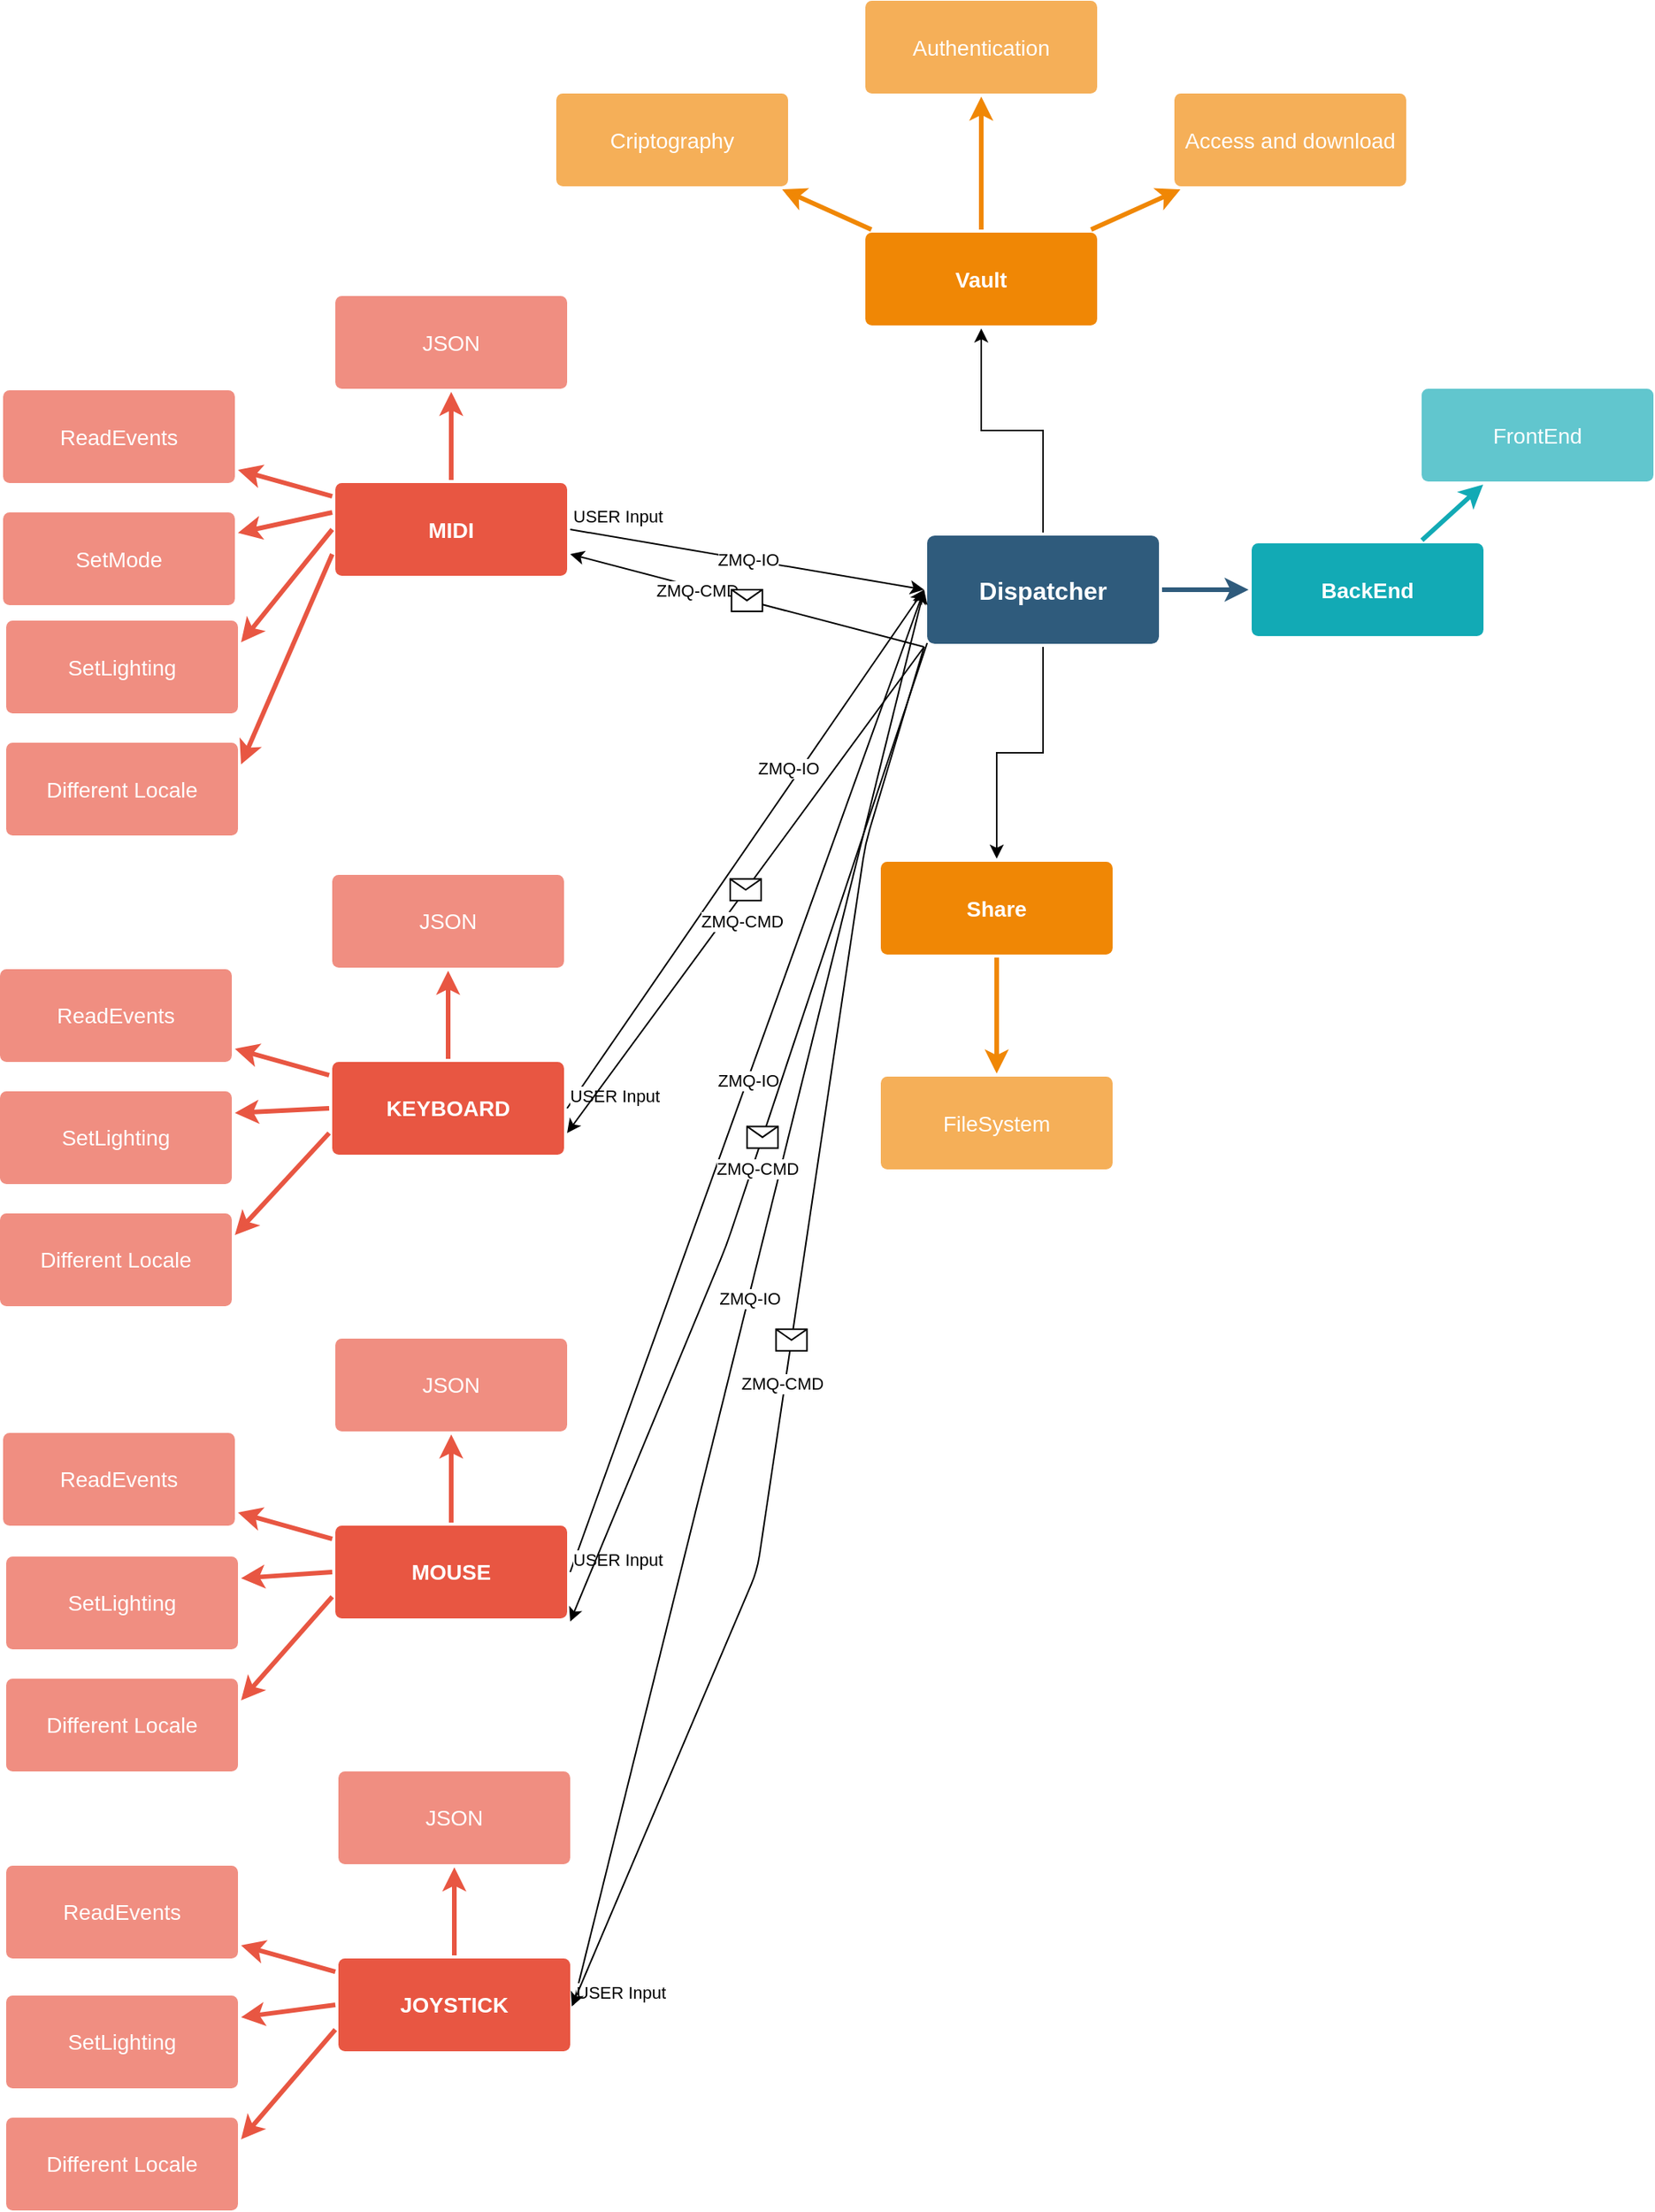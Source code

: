 <mxfile version="14.6.13" type="device"><diagram id="6a731a19-8d31-9384-78a2-239565b7b9f0" name="Page-1"><mxGraphModel dx="2271" dy="817" grid="1" gridSize="10" guides="1" tooltips="1" connect="1" arrows="1" fold="1" page="1" pageScale="1" pageWidth="1169" pageHeight="827" background="#ffffff" math="0" shadow="0"><root><mxCell id="0"/><mxCell id="1" parent="0"/><mxCell id="1746" value="" style="edgeStyle=none;rounded=0;jumpStyle=none;html=1;shadow=0;labelBackgroundColor=none;startArrow=none;startFill=0;endArrow=classic;endFill=1;jettySize=auto;orthogonalLoop=1;strokeColor=#2F5B7C;strokeWidth=3;fontFamily=Helvetica;fontSize=16;fontColor=#23445D;spacing=5;" parent="1" source="1749" target="1771" edge="1"><mxGeometry relative="1" as="geometry"/></mxCell><mxCell id="hfxsvpwYoOtFmAZEk8l7-1839" style="edgeStyle=orthogonalEdgeStyle;rounded=0;orthogonalLoop=1;jettySize=auto;html=1;" edge="1" parent="1" source="1749" target="hfxsvpwYoOtFmAZEk8l7-1786"><mxGeometry relative="1" as="geometry"/></mxCell><mxCell id="hfxsvpwYoOtFmAZEk8l7-1840" style="edgeStyle=orthogonalEdgeStyle;rounded=0;orthogonalLoop=1;jettySize=auto;html=1;" edge="1" parent="1" source="1749" target="1764"><mxGeometry relative="1" as="geometry"/></mxCell><mxCell id="1749" value="Dispatcher" style="rounded=1;whiteSpace=wrap;html=1;shadow=0;labelBackgroundColor=none;strokeColor=none;strokeWidth=3;fillColor=#2F5B7C;fontFamily=Helvetica;fontSize=16;fontColor=#FFFFFF;align=center;fontStyle=1;spacing=5;arcSize=7;perimeterSpacing=2;" parent="1" vertex="1"><mxGeometry x="600" y="380.5" width="150" height="70" as="geometry"/></mxCell><mxCell id="1764" value="Vault" style="rounded=1;whiteSpace=wrap;html=1;shadow=0;labelBackgroundColor=none;strokeColor=none;strokeWidth=3;fillColor=#F08705;fontFamily=Helvetica;fontSize=14;fontColor=#FFFFFF;align=center;spacing=5;fontStyle=1;arcSize=7;perimeterSpacing=2;" parent="1" vertex="1"><mxGeometry x="560" y="184.5" width="150" height="60" as="geometry"/></mxCell><mxCell id="1765" value="Access and download" style="rounded=1;whiteSpace=wrap;html=1;shadow=0;labelBackgroundColor=none;strokeColor=none;strokeWidth=3;fillColor=#f5af58;fontFamily=Helvetica;fontSize=14;fontColor=#FFFFFF;align=center;spacing=5;arcSize=7;perimeterSpacing=2;" parent="1" vertex="1"><mxGeometry x="760" y="94.5" width="150" height="60" as="geometry"/></mxCell><mxCell id="1766" value="" style="edgeStyle=none;rounded=0;jumpStyle=none;html=1;shadow=0;labelBackgroundColor=none;startArrow=none;startFill=0;endArrow=classic;endFill=1;jettySize=auto;orthogonalLoop=1;strokeColor=#F08705;strokeWidth=3;fontFamily=Helvetica;fontSize=14;fontColor=#FFFFFF;spacing=5;" parent="1" source="1764" target="1765" edge="1"><mxGeometry relative="1" as="geometry"/></mxCell><mxCell id="1767" value="Authentication" style="rounded=1;whiteSpace=wrap;html=1;shadow=0;labelBackgroundColor=none;strokeColor=none;strokeWidth=3;fillColor=#f5af58;fontFamily=Helvetica;fontSize=14;fontColor=#FFFFFF;align=center;spacing=5;arcSize=7;perimeterSpacing=2;" parent="1" vertex="1"><mxGeometry x="560" y="34.5" width="150" height="60" as="geometry"/></mxCell><mxCell id="1768" value="" style="edgeStyle=none;rounded=0;jumpStyle=none;html=1;shadow=0;labelBackgroundColor=none;startArrow=none;startFill=0;endArrow=classic;endFill=1;jettySize=auto;orthogonalLoop=1;strokeColor=#F08705;strokeWidth=3;fontFamily=Helvetica;fontSize=14;fontColor=#FFFFFF;spacing=5;" parent="1" source="1764" target="1767" edge="1"><mxGeometry relative="1" as="geometry"/></mxCell><mxCell id="1769" value="Criptography" style="rounded=1;whiteSpace=wrap;html=1;shadow=0;labelBackgroundColor=none;strokeColor=none;strokeWidth=3;fillColor=#f5af58;fontFamily=Helvetica;fontSize=14;fontColor=#FFFFFF;align=center;spacing=5;arcSize=7;perimeterSpacing=2;" parent="1" vertex="1"><mxGeometry x="360" y="94.5" width="150" height="60" as="geometry"/></mxCell><mxCell id="1770" value="" style="edgeStyle=none;rounded=0;jumpStyle=none;html=1;shadow=0;labelBackgroundColor=none;startArrow=none;startFill=0;endArrow=classic;endFill=1;jettySize=auto;orthogonalLoop=1;strokeColor=#F08705;strokeWidth=3;fontFamily=Helvetica;fontSize=14;fontColor=#FFFFFF;spacing=5;" parent="1" source="1764" target="1769" edge="1"><mxGeometry relative="1" as="geometry"/></mxCell><mxCell id="1771" value="BackEnd" style="rounded=1;whiteSpace=wrap;html=1;shadow=0;labelBackgroundColor=none;strokeColor=none;strokeWidth=3;fillColor=#12aab5;fontFamily=Helvetica;fontSize=14;fontColor=#FFFFFF;align=center;spacing=5;fontStyle=1;arcSize=7;perimeterSpacing=2;" parent="1" vertex="1"><mxGeometry x="810" y="385.5" width="150" height="60" as="geometry"/></mxCell><mxCell id="1778" value="FrontEnd" style="rounded=1;whiteSpace=wrap;html=1;shadow=0;labelBackgroundColor=none;strokeColor=none;strokeWidth=3;fillColor=#61c6ce;fontFamily=Helvetica;fontSize=14;fontColor=#FFFFFF;align=center;spacing=5;fontStyle=0;arcSize=7;perimeterSpacing=2;" parent="1" vertex="1"><mxGeometry x="920" y="285.5" width="150" height="60" as="geometry"/></mxCell><mxCell id="1779" value="" style="edgeStyle=none;rounded=1;jumpStyle=none;html=1;shadow=0;labelBackgroundColor=none;startArrow=none;startFill=0;jettySize=auto;orthogonalLoop=1;strokeColor=#12AAB5;strokeWidth=3;fontFamily=Helvetica;fontSize=14;fontColor=#FFFFFF;spacing=5;fontStyle=1;fillColor=#b0e3e6;" parent="1" source="1771" target="1778" edge="1"><mxGeometry relative="1" as="geometry"/></mxCell><mxCell id="hfxsvpwYoOtFmAZEk8l7-1779" value="" style="edgeStyle=none;rounded=1;jumpStyle=none;html=1;shadow=0;labelBackgroundColor=none;startArrow=none;startFill=0;jettySize=auto;orthogonalLoop=1;strokeColor=#E85642;strokeWidth=3;fontFamily=Helvetica;fontSize=14;fontColor=#FFFFFF;spacing=5;fontStyle=1;fillColor=#b0e3e6;" edge="1" parent="1" source="hfxsvpwYoOtFmAZEk8l7-1782" target="hfxsvpwYoOtFmAZEk8l7-1785"><mxGeometry relative="1" as="geometry"/></mxCell><mxCell id="hfxsvpwYoOtFmAZEk8l7-1780" value="" style="edgeStyle=none;rounded=1;jumpStyle=none;html=1;shadow=0;labelBackgroundColor=none;startArrow=none;startFill=0;jettySize=auto;orthogonalLoop=1;strokeColor=#E85642;strokeWidth=3;fontFamily=Helvetica;fontSize=14;fontColor=#FFFFFF;spacing=5;fontStyle=1;fillColor=#b0e3e6;" edge="1" parent="1" source="hfxsvpwYoOtFmAZEk8l7-1782" target="hfxsvpwYoOtFmAZEk8l7-1784"><mxGeometry relative="1" as="geometry"/></mxCell><mxCell id="hfxsvpwYoOtFmAZEk8l7-1782" value="KEYBOARD" style="rounded=1;whiteSpace=wrap;html=1;shadow=0;labelBackgroundColor=none;strokeColor=none;strokeWidth=3;fillColor=#e85642;fontFamily=Helvetica;fontSize=14;fontColor=#FFFFFF;align=center;spacing=5;fontStyle=1;arcSize=7;perimeterSpacing=2;" vertex="1" parent="1"><mxGeometry x="215" y="721" width="150" height="60" as="geometry"/></mxCell><mxCell id="hfxsvpwYoOtFmAZEk8l7-1784" value="ReadEvents" style="rounded=1;whiteSpace=wrap;html=1;shadow=0;labelBackgroundColor=none;strokeColor=none;strokeWidth=3;fillColor=#f08e81;fontFamily=Helvetica;fontSize=14;fontColor=#FFFFFF;align=center;spacing=5;fontStyle=0;arcSize=7;perimeterSpacing=2;" vertex="1" parent="1"><mxGeometry y="661" width="150" height="60" as="geometry"/></mxCell><mxCell id="hfxsvpwYoOtFmAZEk8l7-1785" value="JSON" style="rounded=1;whiteSpace=wrap;html=1;shadow=0;labelBackgroundColor=none;strokeColor=none;strokeWidth=3;fillColor=#f08e81;fontFamily=Helvetica;fontSize=14;fontColor=#FFFFFF;align=center;spacing=5;fontStyle=0;arcSize=7;perimeterSpacing=2;" vertex="1" parent="1"><mxGeometry x="215" y="600" width="150" height="60" as="geometry"/></mxCell><mxCell id="hfxsvpwYoOtFmAZEk8l7-1786" value="Share" style="rounded=1;whiteSpace=wrap;html=1;shadow=0;labelBackgroundColor=none;strokeColor=none;strokeWidth=3;fillColor=#F08705;fontFamily=Helvetica;fontSize=14;fontColor=#FFFFFF;align=center;spacing=5;fontStyle=1;arcSize=7;perimeterSpacing=2;" vertex="1" parent="1"><mxGeometry x="570" y="591.5" width="150" height="60" as="geometry"/></mxCell><mxCell id="hfxsvpwYoOtFmAZEk8l7-1790" value="" style="edgeStyle=none;rounded=0;jumpStyle=none;html=1;shadow=0;labelBackgroundColor=none;startArrow=none;startFill=0;endArrow=classic;endFill=1;jettySize=auto;orthogonalLoop=1;strokeColor=#F08705;strokeWidth=3;fontFamily=Helvetica;fontSize=14;fontColor=#FFFFFF;spacing=5;entryX=0.5;entryY=0;entryDx=0;entryDy=0;" edge="1" parent="1" source="hfxsvpwYoOtFmAZEk8l7-1786" target="hfxsvpwYoOtFmAZEk8l7-1791"><mxGeometry relative="1" as="geometry"><mxPoint x="649" y="810.5" as="targetPoint"/></mxGeometry></mxCell><mxCell id="hfxsvpwYoOtFmAZEk8l7-1791" value="FileSystem" style="rounded=1;whiteSpace=wrap;html=1;shadow=0;labelBackgroundColor=none;strokeColor=none;strokeWidth=3;fillColor=#f5af58;fontFamily=Helvetica;fontSize=14;fontColor=#FFFFFF;align=center;spacing=5;arcSize=7;perimeterSpacing=2;" vertex="1" parent="1"><mxGeometry x="570" y="730.5" width="150" height="60" as="geometry"/></mxCell><mxCell id="hfxsvpwYoOtFmAZEk8l7-1795" value="" style="edgeStyle=none;rounded=1;jumpStyle=none;html=1;shadow=0;labelBackgroundColor=none;startArrow=none;startFill=0;jettySize=auto;orthogonalLoop=1;strokeColor=#E85642;strokeWidth=3;fontFamily=Helvetica;fontSize=14;fontColor=#FFFFFF;spacing=5;fontStyle=1;fillColor=#b0e3e6;exitX=0;exitY=0.5;exitDx=0;exitDy=0;entryX=1;entryY=0.25;entryDx=0;entryDy=0;" edge="1" parent="1" target="hfxsvpwYoOtFmAZEk8l7-1798" source="hfxsvpwYoOtFmAZEk8l7-1782"><mxGeometry relative="1" as="geometry"><mxPoint x="215" y="878.512" as="sourcePoint"/></mxGeometry></mxCell><mxCell id="hfxsvpwYoOtFmAZEk8l7-1796" value="" style="edgeStyle=none;rounded=1;jumpStyle=none;html=1;shadow=0;labelBackgroundColor=none;startArrow=none;startFill=0;jettySize=auto;orthogonalLoop=1;strokeColor=#E85642;strokeWidth=3;fontFamily=Helvetica;fontSize=14;fontColor=#FFFFFF;spacing=5;fontStyle=1;fillColor=#b0e3e6;exitX=0;exitY=0.75;exitDx=0;exitDy=0;entryX=1;entryY=0.25;entryDx=0;entryDy=0;" edge="1" parent="1" target="hfxsvpwYoOtFmAZEk8l7-1797" source="hfxsvpwYoOtFmAZEk8l7-1782"><mxGeometry relative="1" as="geometry"><mxPoint x="215" y="906.805" as="sourcePoint"/></mxGeometry></mxCell><mxCell id="hfxsvpwYoOtFmAZEk8l7-1797" value="Different Locale" style="rounded=1;whiteSpace=wrap;html=1;shadow=0;labelBackgroundColor=none;strokeColor=none;strokeWidth=3;fillColor=#f08e81;fontFamily=Helvetica;fontSize=14;fontColor=#FFFFFF;align=center;spacing=5;fontStyle=0;arcSize=7;perimeterSpacing=2;" vertex="1" parent="1"><mxGeometry y="819" width="150" height="60" as="geometry"/></mxCell><mxCell id="hfxsvpwYoOtFmAZEk8l7-1798" value="SetLighting" style="rounded=1;whiteSpace=wrap;html=1;shadow=0;labelBackgroundColor=none;strokeColor=none;strokeWidth=3;fillColor=#f08e81;fontFamily=Helvetica;fontSize=14;fontColor=#FFFFFF;align=center;spacing=5;fontStyle=0;arcSize=7;perimeterSpacing=2;" vertex="1" parent="1"><mxGeometry y="740" width="150" height="60" as="geometry"/></mxCell><mxCell id="hfxsvpwYoOtFmAZEk8l7-1799" value="" style="edgeStyle=none;rounded=1;jumpStyle=none;html=1;shadow=0;labelBackgroundColor=none;startArrow=none;startFill=0;jettySize=auto;orthogonalLoop=1;strokeColor=#E85642;strokeWidth=3;fontFamily=Helvetica;fontSize=14;fontColor=#FFFFFF;spacing=5;fontStyle=1;fillColor=#b0e3e6;" edge="1" parent="1" source="hfxsvpwYoOtFmAZEk8l7-1802" target="hfxsvpwYoOtFmAZEk8l7-1805"><mxGeometry relative="1" as="geometry"/></mxCell><mxCell id="hfxsvpwYoOtFmAZEk8l7-1800" value="" style="edgeStyle=none;rounded=1;jumpStyle=none;html=1;shadow=0;labelBackgroundColor=none;startArrow=none;startFill=0;jettySize=auto;orthogonalLoop=1;strokeColor=#E85642;strokeWidth=3;fontFamily=Helvetica;fontSize=14;fontColor=#FFFFFF;spacing=5;fontStyle=1;fillColor=#b0e3e6;" edge="1" parent="1" source="hfxsvpwYoOtFmAZEk8l7-1802" target="hfxsvpwYoOtFmAZEk8l7-1804"><mxGeometry relative="1" as="geometry"/></mxCell><mxCell id="hfxsvpwYoOtFmAZEk8l7-1802" value="MOUSE" style="rounded=1;whiteSpace=wrap;html=1;shadow=0;labelBackgroundColor=none;strokeColor=none;strokeWidth=3;fillColor=#e85642;fontFamily=Helvetica;fontSize=14;fontColor=#FFFFFF;align=center;spacing=5;fontStyle=1;arcSize=7;perimeterSpacing=2;" vertex="1" parent="1"><mxGeometry x="217" y="1021" width="150" height="60" as="geometry"/></mxCell><mxCell id="hfxsvpwYoOtFmAZEk8l7-1804" value="ReadEvents" style="rounded=1;whiteSpace=wrap;html=1;shadow=0;labelBackgroundColor=none;strokeColor=none;strokeWidth=3;fillColor=#f08e81;fontFamily=Helvetica;fontSize=14;fontColor=#FFFFFF;align=center;spacing=5;fontStyle=0;arcSize=7;perimeterSpacing=2;" vertex="1" parent="1"><mxGeometry x="2" y="961" width="150" height="60" as="geometry"/></mxCell><mxCell id="hfxsvpwYoOtFmAZEk8l7-1805" value="JSON" style="rounded=1;whiteSpace=wrap;html=1;shadow=0;labelBackgroundColor=none;strokeColor=none;strokeWidth=3;fillColor=#f08e81;fontFamily=Helvetica;fontSize=14;fontColor=#FFFFFF;align=center;spacing=5;fontStyle=0;arcSize=7;perimeterSpacing=2;" vertex="1" parent="1"><mxGeometry x="217" y="900" width="150" height="60" as="geometry"/></mxCell><mxCell id="hfxsvpwYoOtFmAZEk8l7-1806" value="" style="edgeStyle=none;rounded=1;jumpStyle=none;html=1;shadow=0;labelBackgroundColor=none;startArrow=none;startFill=0;jettySize=auto;orthogonalLoop=1;strokeColor=#E85642;strokeWidth=3;fontFamily=Helvetica;fontSize=14;fontColor=#FFFFFF;spacing=5;fontStyle=1;fillColor=#b0e3e6;exitX=0;exitY=0.5;exitDx=0;exitDy=0;entryX=1;entryY=0.25;entryDx=0;entryDy=0;" edge="1" parent="1" source="hfxsvpwYoOtFmAZEk8l7-1802" target="hfxsvpwYoOtFmAZEk8l7-1809"><mxGeometry relative="1" as="geometry"><mxPoint x="217" y="1178.512" as="sourcePoint"/></mxGeometry></mxCell><mxCell id="hfxsvpwYoOtFmAZEk8l7-1807" value="" style="edgeStyle=none;rounded=1;jumpStyle=none;html=1;shadow=0;labelBackgroundColor=none;startArrow=none;startFill=0;jettySize=auto;orthogonalLoop=1;strokeColor=#E85642;strokeWidth=3;fontFamily=Helvetica;fontSize=14;fontColor=#FFFFFF;spacing=5;fontStyle=1;fillColor=#b0e3e6;exitX=0;exitY=0.75;exitDx=0;exitDy=0;entryX=1;entryY=0.25;entryDx=0;entryDy=0;" edge="1" parent="1" source="hfxsvpwYoOtFmAZEk8l7-1802" target="hfxsvpwYoOtFmAZEk8l7-1808"><mxGeometry relative="1" as="geometry"><mxPoint x="217" y="1206.805" as="sourcePoint"/></mxGeometry></mxCell><mxCell id="hfxsvpwYoOtFmAZEk8l7-1808" value="Different Locale" style="rounded=1;whiteSpace=wrap;html=1;shadow=0;labelBackgroundColor=none;strokeColor=none;strokeWidth=3;fillColor=#f08e81;fontFamily=Helvetica;fontSize=14;fontColor=#FFFFFF;align=center;spacing=5;fontStyle=0;arcSize=7;perimeterSpacing=2;" vertex="1" parent="1"><mxGeometry x="4" y="1120" width="150" height="60" as="geometry"/></mxCell><mxCell id="hfxsvpwYoOtFmAZEk8l7-1809" value="SetLighting" style="rounded=1;whiteSpace=wrap;html=1;shadow=0;labelBackgroundColor=none;strokeColor=none;strokeWidth=3;fillColor=#f08e81;fontFamily=Helvetica;fontSize=14;fontColor=#FFFFFF;align=center;spacing=5;fontStyle=0;arcSize=7;perimeterSpacing=2;" vertex="1" parent="1"><mxGeometry x="4" y="1041" width="150" height="60" as="geometry"/></mxCell><mxCell id="hfxsvpwYoOtFmAZEk8l7-1810" value="" style="edgeStyle=none;rounded=1;jumpStyle=none;html=1;shadow=0;labelBackgroundColor=none;startArrow=none;startFill=0;jettySize=auto;orthogonalLoop=1;strokeColor=#E85642;strokeWidth=3;fontFamily=Helvetica;fontSize=14;fontColor=#FFFFFF;spacing=5;fontStyle=1;fillColor=#b0e3e6;" edge="1" parent="1" source="hfxsvpwYoOtFmAZEk8l7-1813" target="hfxsvpwYoOtFmAZEk8l7-1816"><mxGeometry relative="1" as="geometry"/></mxCell><mxCell id="hfxsvpwYoOtFmAZEk8l7-1811" value="" style="edgeStyle=none;rounded=1;jumpStyle=none;html=1;shadow=0;labelBackgroundColor=none;startArrow=none;startFill=0;jettySize=auto;orthogonalLoop=1;strokeColor=#E85642;strokeWidth=3;fontFamily=Helvetica;fontSize=14;fontColor=#FFFFFF;spacing=5;fontStyle=1;fillColor=#b0e3e6;" edge="1" parent="1" source="hfxsvpwYoOtFmAZEk8l7-1813" target="hfxsvpwYoOtFmAZEk8l7-1815"><mxGeometry relative="1" as="geometry"/></mxCell><mxCell id="hfxsvpwYoOtFmAZEk8l7-1813" value="JOYSTICK" style="rounded=1;whiteSpace=wrap;html=1;shadow=0;labelBackgroundColor=none;strokeColor=none;strokeWidth=3;fillColor=#e85642;fontFamily=Helvetica;fontSize=14;fontColor=#FFFFFF;align=center;spacing=5;fontStyle=1;arcSize=7;perimeterSpacing=2;" vertex="1" parent="1"><mxGeometry x="219" y="1301" width="150" height="60" as="geometry"/></mxCell><mxCell id="hfxsvpwYoOtFmAZEk8l7-1815" value="ReadEvents" style="rounded=1;whiteSpace=wrap;html=1;shadow=0;labelBackgroundColor=none;strokeColor=none;strokeWidth=3;fillColor=#f08e81;fontFamily=Helvetica;fontSize=14;fontColor=#FFFFFF;align=center;spacing=5;fontStyle=0;arcSize=7;perimeterSpacing=2;" vertex="1" parent="1"><mxGeometry x="4" y="1241" width="150" height="60" as="geometry"/></mxCell><mxCell id="hfxsvpwYoOtFmAZEk8l7-1816" value="JSON" style="rounded=1;whiteSpace=wrap;html=1;shadow=0;labelBackgroundColor=none;strokeColor=none;strokeWidth=3;fillColor=#f08e81;fontFamily=Helvetica;fontSize=14;fontColor=#FFFFFF;align=center;spacing=5;fontStyle=0;arcSize=7;perimeterSpacing=2;" vertex="1" parent="1"><mxGeometry x="219" y="1180" width="150" height="60" as="geometry"/></mxCell><mxCell id="hfxsvpwYoOtFmAZEk8l7-1817" value="" style="edgeStyle=none;rounded=1;jumpStyle=none;html=1;shadow=0;labelBackgroundColor=none;startArrow=none;startFill=0;jettySize=auto;orthogonalLoop=1;strokeColor=#E85642;strokeWidth=3;fontFamily=Helvetica;fontSize=14;fontColor=#FFFFFF;spacing=5;fontStyle=1;fillColor=#b0e3e6;exitX=0;exitY=0.5;exitDx=0;exitDy=0;entryX=1;entryY=0.25;entryDx=0;entryDy=0;" edge="1" parent="1" source="hfxsvpwYoOtFmAZEk8l7-1813" target="hfxsvpwYoOtFmAZEk8l7-1820"><mxGeometry relative="1" as="geometry"><mxPoint x="219" y="1458.512" as="sourcePoint"/></mxGeometry></mxCell><mxCell id="hfxsvpwYoOtFmAZEk8l7-1818" value="" style="edgeStyle=none;rounded=1;jumpStyle=none;html=1;shadow=0;labelBackgroundColor=none;startArrow=none;startFill=0;jettySize=auto;orthogonalLoop=1;strokeColor=#E85642;strokeWidth=3;fontFamily=Helvetica;fontSize=14;fontColor=#FFFFFF;spacing=5;fontStyle=1;fillColor=#b0e3e6;exitX=0;exitY=0.75;exitDx=0;exitDy=0;entryX=1;entryY=0.25;entryDx=0;entryDy=0;" edge="1" parent="1" source="hfxsvpwYoOtFmAZEk8l7-1813" target="hfxsvpwYoOtFmAZEk8l7-1819"><mxGeometry relative="1" as="geometry"><mxPoint x="219" y="1486.805" as="sourcePoint"/></mxGeometry></mxCell><mxCell id="hfxsvpwYoOtFmAZEk8l7-1819" value="Different Locale" style="rounded=1;whiteSpace=wrap;html=1;shadow=0;labelBackgroundColor=none;strokeColor=none;strokeWidth=3;fillColor=#f08e81;fontFamily=Helvetica;fontSize=14;fontColor=#FFFFFF;align=center;spacing=5;fontStyle=0;arcSize=7;perimeterSpacing=2;" vertex="1" parent="1"><mxGeometry x="4" y="1404" width="150" height="60" as="geometry"/></mxCell><mxCell id="hfxsvpwYoOtFmAZEk8l7-1820" value="SetLighting" style="rounded=1;whiteSpace=wrap;html=1;shadow=0;labelBackgroundColor=none;strokeColor=none;strokeWidth=3;fillColor=#f08e81;fontFamily=Helvetica;fontSize=14;fontColor=#FFFFFF;align=center;spacing=5;fontStyle=0;arcSize=7;perimeterSpacing=2;" vertex="1" parent="1"><mxGeometry x="4" y="1325" width="150" height="60" as="geometry"/></mxCell><mxCell id="hfxsvpwYoOtFmAZEk8l7-1821" value="" style="edgeStyle=none;rounded=1;jumpStyle=none;html=1;shadow=0;labelBackgroundColor=none;startArrow=none;startFill=0;jettySize=auto;orthogonalLoop=1;strokeColor=#E85642;strokeWidth=3;fontFamily=Helvetica;fontSize=14;fontColor=#FFFFFF;spacing=5;fontStyle=1;fillColor=#b0e3e6;" edge="1" parent="1" source="hfxsvpwYoOtFmAZEk8l7-1824" target="hfxsvpwYoOtFmAZEk8l7-1827"><mxGeometry relative="1" as="geometry"/></mxCell><mxCell id="hfxsvpwYoOtFmAZEk8l7-1822" value="" style="edgeStyle=none;rounded=1;jumpStyle=none;html=1;shadow=0;labelBackgroundColor=none;startArrow=none;startFill=0;jettySize=auto;orthogonalLoop=1;strokeColor=#E85642;strokeWidth=3;fontFamily=Helvetica;fontSize=14;fontColor=#FFFFFF;spacing=5;fontStyle=1;fillColor=#b0e3e6;" edge="1" parent="1" source="hfxsvpwYoOtFmAZEk8l7-1824" target="hfxsvpwYoOtFmAZEk8l7-1826"><mxGeometry relative="1" as="geometry"/></mxCell><mxCell id="hfxsvpwYoOtFmAZEk8l7-1823" value="" style="edgeStyle=none;rounded=1;jumpStyle=none;html=1;shadow=0;labelBackgroundColor=none;startArrow=none;startFill=0;jettySize=auto;orthogonalLoop=1;strokeColor=#E85642;strokeWidth=3;fontFamily=Helvetica;fontSize=14;fontColor=#FFFFFF;spacing=5;fontStyle=1;fillColor=#b0e3e6;" edge="1" parent="1" target="hfxsvpwYoOtFmAZEk8l7-1825"><mxGeometry relative="1" as="geometry"><mxPoint x="215" y="365.5" as="sourcePoint"/></mxGeometry></mxCell><mxCell id="hfxsvpwYoOtFmAZEk8l7-1824" value="MIDI" style="rounded=1;whiteSpace=wrap;html=1;shadow=0;labelBackgroundColor=none;strokeColor=none;strokeWidth=3;fillColor=#e85642;fontFamily=Helvetica;fontSize=14;fontColor=#FFFFFF;align=center;spacing=5;fontStyle=1;arcSize=7;perimeterSpacing=2;" vertex="1" parent="1"><mxGeometry x="217" y="346.5" width="150" height="60" as="geometry"/></mxCell><mxCell id="hfxsvpwYoOtFmAZEk8l7-1825" value="SetMode" style="rounded=1;whiteSpace=wrap;html=1;shadow=0;labelBackgroundColor=none;strokeColor=none;strokeWidth=3;fillColor=#f08e81;fontFamily=Helvetica;fontSize=14;fontColor=#FFFFFF;align=center;spacing=5;fontStyle=0;arcSize=7;perimeterSpacing=2;" vertex="1" parent="1"><mxGeometry x="2" y="365.5" width="150" height="60" as="geometry"/></mxCell><mxCell id="hfxsvpwYoOtFmAZEk8l7-1826" value="ReadEvents" style="rounded=1;whiteSpace=wrap;html=1;shadow=0;labelBackgroundColor=none;strokeColor=none;strokeWidth=3;fillColor=#f08e81;fontFamily=Helvetica;fontSize=14;fontColor=#FFFFFF;align=center;spacing=5;fontStyle=0;arcSize=7;perimeterSpacing=2;" vertex="1" parent="1"><mxGeometry x="2" y="286.5" width="150" height="60" as="geometry"/></mxCell><mxCell id="hfxsvpwYoOtFmAZEk8l7-1827" value="JSON" style="rounded=1;whiteSpace=wrap;html=1;shadow=0;labelBackgroundColor=none;strokeColor=none;strokeWidth=3;fillColor=#f08e81;fontFamily=Helvetica;fontSize=14;fontColor=#FFFFFF;align=center;spacing=5;fontStyle=0;arcSize=7;perimeterSpacing=2;" vertex="1" parent="1"><mxGeometry x="217" y="225.5" width="150" height="60" as="geometry"/></mxCell><mxCell id="hfxsvpwYoOtFmAZEk8l7-1828" value="" style="edgeStyle=none;rounded=1;jumpStyle=none;html=1;shadow=0;labelBackgroundColor=none;startArrow=none;startFill=0;jettySize=auto;orthogonalLoop=1;strokeColor=#E85642;strokeWidth=3;fontFamily=Helvetica;fontSize=14;fontColor=#FFFFFF;spacing=5;fontStyle=1;fillColor=#b0e3e6;exitX=0;exitY=0.5;exitDx=0;exitDy=0;entryX=1;entryY=0.25;entryDx=0;entryDy=0;" edge="1" parent="1" source="hfxsvpwYoOtFmAZEk8l7-1824" target="hfxsvpwYoOtFmAZEk8l7-1831"><mxGeometry relative="1" as="geometry"><mxPoint x="217" y="504.012" as="sourcePoint"/></mxGeometry></mxCell><mxCell id="hfxsvpwYoOtFmAZEk8l7-1829" value="" style="edgeStyle=none;rounded=1;jumpStyle=none;html=1;shadow=0;labelBackgroundColor=none;startArrow=none;startFill=0;jettySize=auto;orthogonalLoop=1;strokeColor=#E85642;strokeWidth=3;fontFamily=Helvetica;fontSize=14;fontColor=#FFFFFF;spacing=5;fontStyle=1;fillColor=#b0e3e6;exitX=0;exitY=0.75;exitDx=0;exitDy=0;entryX=1;entryY=0.25;entryDx=0;entryDy=0;" edge="1" parent="1" source="hfxsvpwYoOtFmAZEk8l7-1824" target="hfxsvpwYoOtFmAZEk8l7-1830"><mxGeometry relative="1" as="geometry"><mxPoint x="217" y="532.305" as="sourcePoint"/></mxGeometry></mxCell><mxCell id="hfxsvpwYoOtFmAZEk8l7-1830" value="Different Locale" style="rounded=1;whiteSpace=wrap;html=1;shadow=0;labelBackgroundColor=none;strokeColor=none;strokeWidth=3;fillColor=#f08e81;fontFamily=Helvetica;fontSize=14;fontColor=#FFFFFF;align=center;spacing=5;fontStyle=0;arcSize=7;perimeterSpacing=2;" vertex="1" parent="1"><mxGeometry x="4" y="514.5" width="150" height="60" as="geometry"/></mxCell><mxCell id="hfxsvpwYoOtFmAZEk8l7-1831" value="SetLighting" style="rounded=1;whiteSpace=wrap;html=1;shadow=0;labelBackgroundColor=none;strokeColor=none;strokeWidth=3;fillColor=#f08e81;fontFamily=Helvetica;fontSize=14;fontColor=#FFFFFF;align=center;spacing=5;fontStyle=0;arcSize=7;perimeterSpacing=2;" vertex="1" parent="1"><mxGeometry x="4" y="435.5" width="150" height="60" as="geometry"/></mxCell><mxCell id="hfxsvpwYoOtFmAZEk8l7-1842" value="" style="endArrow=classic;html=1;exitX=1;exitY=0.5;exitDx=0;exitDy=0;entryX=0;entryY=0.5;entryDx=0;entryDy=0;" edge="1" parent="1" source="hfxsvpwYoOtFmAZEk8l7-1824" target="1749"><mxGeometry relative="1" as="geometry"><mxPoint x="470" y="500" as="sourcePoint"/><mxPoint x="630" y="500" as="targetPoint"/></mxGeometry></mxCell><mxCell id="hfxsvpwYoOtFmAZEk8l7-1843" value="ZMQ-IO" style="edgeLabel;resizable=0;html=1;align=center;verticalAlign=middle;" connectable="0" vertex="1" parent="hfxsvpwYoOtFmAZEk8l7-1842"><mxGeometry relative="1" as="geometry"/></mxCell><mxCell id="hfxsvpwYoOtFmAZEk8l7-1844" value="USER Input" style="edgeLabel;resizable=0;html=1;align=left;verticalAlign=bottom;" connectable="0" vertex="1" parent="hfxsvpwYoOtFmAZEk8l7-1842"><mxGeometry x="-1" relative="1" as="geometry"/></mxCell><mxCell id="hfxsvpwYoOtFmAZEk8l7-1845" value="" style="endArrow=classic;html=1;exitX=1;exitY=0.5;exitDx=0;exitDy=0;entryX=0;entryY=0.5;entryDx=0;entryDy=0;" edge="1" parent="1" source="hfxsvpwYoOtFmAZEk8l7-1782" target="1749"><mxGeometry relative="1" as="geometry"><mxPoint x="379" y="386.5" as="sourcePoint"/><mxPoint x="608" y="425.5" as="targetPoint"/></mxGeometry></mxCell><mxCell id="hfxsvpwYoOtFmAZEk8l7-1846" value="ZMQ-IO" style="edgeLabel;resizable=0;html=1;align=center;verticalAlign=middle;" connectable="0" vertex="1" parent="hfxsvpwYoOtFmAZEk8l7-1845"><mxGeometry relative="1" as="geometry"><mxPoint x="27" y="-53" as="offset"/></mxGeometry></mxCell><mxCell id="hfxsvpwYoOtFmAZEk8l7-1847" value="USER Input" style="edgeLabel;resizable=0;html=1;align=left;verticalAlign=bottom;" connectable="0" vertex="1" parent="hfxsvpwYoOtFmAZEk8l7-1845"><mxGeometry x="-1" relative="1" as="geometry"/></mxCell><mxCell id="hfxsvpwYoOtFmAZEk8l7-1848" value="" style="endArrow=classic;html=1;exitX=1;exitY=0.5;exitDx=0;exitDy=0;entryX=0;entryY=0.5;entryDx=0;entryDy=0;" edge="1" parent="1" source="hfxsvpwYoOtFmAZEk8l7-1802" target="1749"><mxGeometry relative="1" as="geometry"><mxPoint x="389" y="396.5" as="sourcePoint"/><mxPoint x="618" y="435.5" as="targetPoint"/></mxGeometry></mxCell><mxCell id="hfxsvpwYoOtFmAZEk8l7-1849" value="ZMQ-IO" style="edgeLabel;resizable=0;html=1;align=center;verticalAlign=middle;" connectable="0" vertex="1" parent="hfxsvpwYoOtFmAZEk8l7-1848"><mxGeometry relative="1" as="geometry"/></mxCell><mxCell id="hfxsvpwYoOtFmAZEk8l7-1850" value="USER Input" style="edgeLabel;resizable=0;html=1;align=left;verticalAlign=bottom;" connectable="0" vertex="1" parent="hfxsvpwYoOtFmAZEk8l7-1848"><mxGeometry x="-1" relative="1" as="geometry"/></mxCell><mxCell id="hfxsvpwYoOtFmAZEk8l7-1851" value="" style="endArrow=classic;html=1;exitX=1;exitY=0.5;exitDx=0;exitDy=0;entryX=0;entryY=0.5;entryDx=0;entryDy=0;" edge="1" parent="1" source="hfxsvpwYoOtFmAZEk8l7-1813" target="1749"><mxGeometry relative="1" as="geometry"><mxPoint x="399" y="406.5" as="sourcePoint"/><mxPoint x="628" y="445.5" as="targetPoint"/></mxGeometry></mxCell><mxCell id="hfxsvpwYoOtFmAZEk8l7-1852" value="ZMQ-IO" style="edgeLabel;resizable=0;html=1;align=center;verticalAlign=middle;" connectable="0" vertex="1" parent="hfxsvpwYoOtFmAZEk8l7-1851"><mxGeometry relative="1" as="geometry"/></mxCell><mxCell id="hfxsvpwYoOtFmAZEk8l7-1853" value="USER Input" style="edgeLabel;resizable=0;html=1;align=left;verticalAlign=bottom;" connectable="0" vertex="1" parent="hfxsvpwYoOtFmAZEk8l7-1851"><mxGeometry x="-1" relative="1" as="geometry"/></mxCell><mxCell id="hfxsvpwYoOtFmAZEk8l7-1854" value="ZMQ-CMD" style="endArrow=classic;html=1;exitX=0;exitY=1;exitDx=0;exitDy=0;entryX=1;entryY=0.75;entryDx=0;entryDy=0;" edge="1" parent="1" source="1749" target="hfxsvpwYoOtFmAZEk8l7-1824"><mxGeometry x="0.289" y="2" relative="1" as="geometry"><mxPoint x="500" y="640" as="sourcePoint"/><mxPoint x="600" y="640" as="targetPoint"/><mxPoint x="1" as="offset"/></mxGeometry></mxCell><mxCell id="hfxsvpwYoOtFmAZEk8l7-1855" value="" style="shape=message;html=1;outlineConnect=0;" vertex="1" parent="hfxsvpwYoOtFmAZEk8l7-1854"><mxGeometry width="20" height="14" relative="1" as="geometry"><mxPoint x="-10" y="-7" as="offset"/></mxGeometry></mxCell><mxCell id="hfxsvpwYoOtFmAZEk8l7-1856" value="ZMQ-CMD" style="endArrow=classic;html=1;exitX=0;exitY=1;exitDx=0;exitDy=0;entryX=1;entryY=0.75;entryDx=0;entryDy=0;" edge="1" parent="1" source="1749" target="hfxsvpwYoOtFmAZEk8l7-1782"><mxGeometry x="0.091" y="10" relative="1" as="geometry"><mxPoint x="585" y="555.5" as="sourcePoint"/><mxPoint x="356" y="495.5" as="targetPoint"/><mxPoint as="offset"/></mxGeometry></mxCell><mxCell id="hfxsvpwYoOtFmAZEk8l7-1857" value="" style="shape=message;html=1;outlineConnect=0;" vertex="1" parent="hfxsvpwYoOtFmAZEk8l7-1856"><mxGeometry width="20" height="14" relative="1" as="geometry"><mxPoint x="-10" y="-7" as="offset"/></mxGeometry></mxCell><mxCell id="hfxsvpwYoOtFmAZEk8l7-1858" value="ZMQ-CMD" style="endArrow=classic;html=1;entryX=1;entryY=1;entryDx=0;entryDy=0;" edge="1" parent="1" target="hfxsvpwYoOtFmAZEk8l7-1802"><mxGeometry x="0.06" y="3" relative="1" as="geometry"><mxPoint x="600" y="450" as="sourcePoint"/><mxPoint x="389" y="412.5" as="targetPoint"/><mxPoint as="offset"/><Array as="points"><mxPoint x="470" y="840"/></Array></mxGeometry></mxCell><mxCell id="hfxsvpwYoOtFmAZEk8l7-1859" value="" style="shape=message;html=1;outlineConnect=0;" vertex="1" parent="hfxsvpwYoOtFmAZEk8l7-1858"><mxGeometry width="20" height="14" relative="1" as="geometry"><mxPoint x="-10" y="-7" as="offset"/></mxGeometry></mxCell><mxCell id="hfxsvpwYoOtFmAZEk8l7-1860" value="ZMQ-CMD" style="endArrow=classic;html=1;exitX=0;exitY=1;exitDx=0;exitDy=0;" edge="1" parent="1" source="1749"><mxGeometry x="0.063" y="-2" relative="1" as="geometry"><mxPoint x="628" y="482.5" as="sourcePoint"/><mxPoint x="370" y="1332" as="targetPoint"/><mxPoint as="offset"/><Array as="points"><mxPoint x="560" y="580"/><mxPoint x="490" y="1050"/></Array></mxGeometry></mxCell><mxCell id="hfxsvpwYoOtFmAZEk8l7-1861" value="" style="shape=message;html=1;outlineConnect=0;" vertex="1" parent="hfxsvpwYoOtFmAZEk8l7-1860"><mxGeometry width="20" height="14" relative="1" as="geometry"><mxPoint x="-10" y="-7" as="offset"/></mxGeometry></mxCell></root></mxGraphModel></diagram></mxfile>